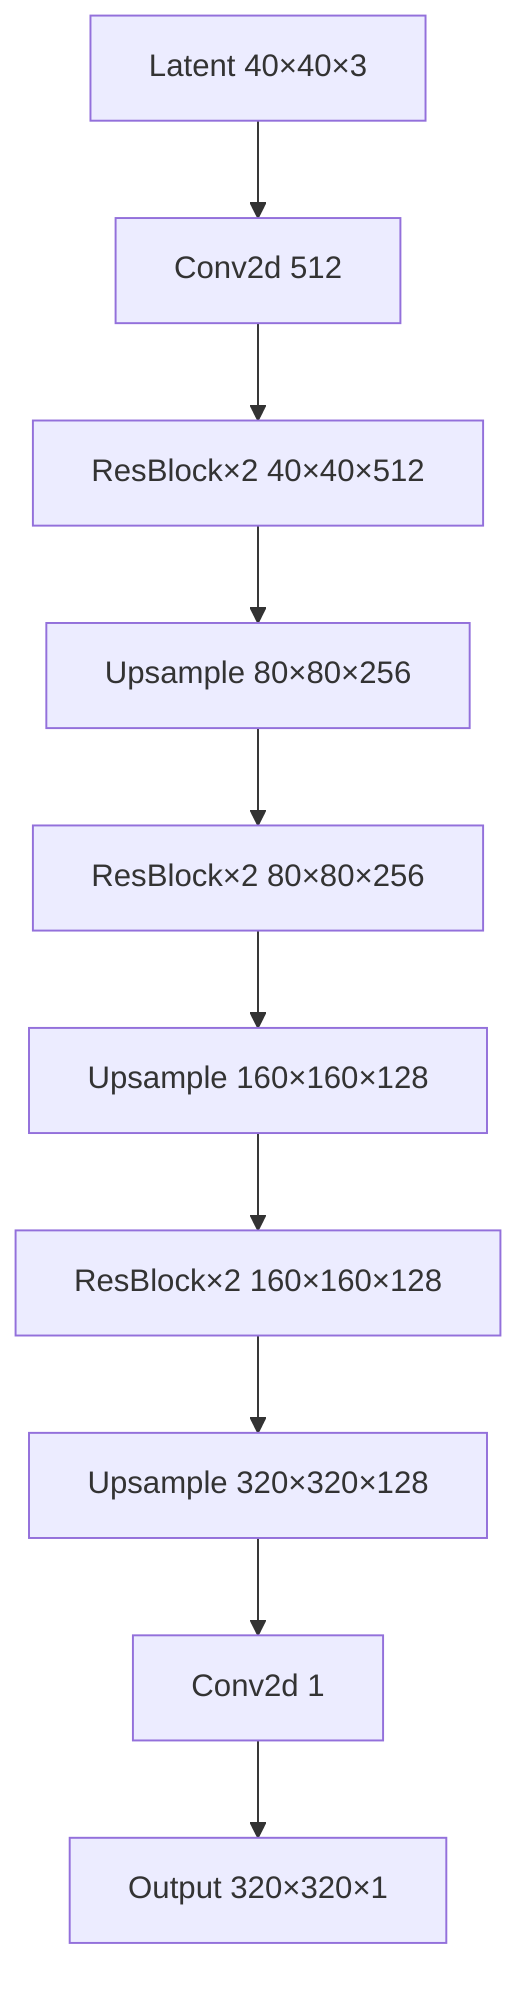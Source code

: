 graph TB
    A[Latent 40×40×3] --> B[Conv2d 512]
    B --> C[ResBlock×2 40×40×512]
    C --> D[Upsample 80×80×256]
    D --> E[ResBlock×2 80×80×256]
    E --> F[Upsample 160×160×128]
    F --> G[ResBlock×2 160×160×128]
    G --> H[Upsample 320×320×128]
    H --> I[Conv2d 1]
    I --> J[Output 320×320×1]